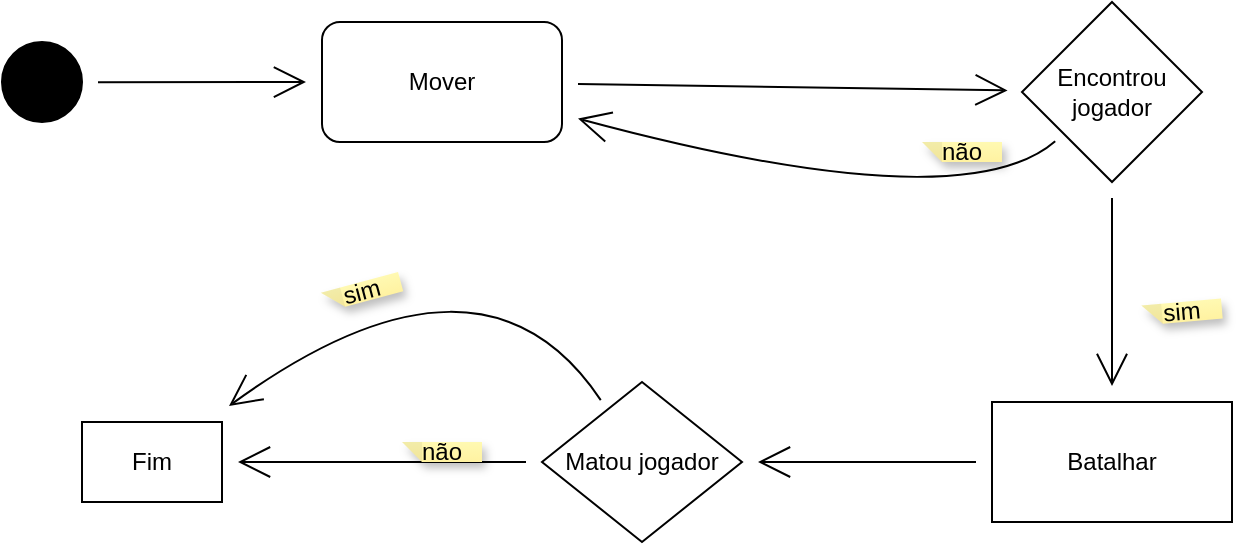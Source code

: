 <mxfile>
    <diagram id="c2MfTM0KU0_b4kwdEOkQ" name="Page-1">
        <mxGraphModel dx="1048" dy="719" grid="1" gridSize="10" guides="1" tooltips="1" connect="1" arrows="1" fold="1" page="1" pageScale="1" pageWidth="850" pageHeight="1100" math="0" shadow="0">
            <root>
                <mxCell id="0"/>
                <mxCell id="1" parent="0"/>
                <mxCell id="132" style="edgeStyle=none;curved=1;rounded=0;orthogonalLoop=1;jettySize=auto;html=1;endArrow=open;startSize=14;endSize=14;sourcePerimeterSpacing=8;targetPerimeterSpacing=8;" parent="1" source="5" target="10" edge="1">
                    <mxGeometry relative="1" as="geometry">
                        <mxPoint x="132" y="40" as="targetPoint"/>
                    </mxGeometry>
                </mxCell>
                <mxCell id="5" value="" style="ellipse;whiteSpace=wrap;html=1;fillColor=#000000;" parent="1" vertex="1">
                    <mxGeometry x="40" y="20" width="40" height="40" as="geometry"/>
                </mxCell>
                <mxCell id="178" value="" style="edgeStyle=none;curved=1;rounded=0;orthogonalLoop=1;jettySize=auto;html=1;endArrow=open;startSize=14;endSize=14;sourcePerimeterSpacing=8;targetPerimeterSpacing=8;" parent="1" source="10" target="133" edge="1">
                    <mxGeometry relative="1" as="geometry"/>
                </mxCell>
                <mxCell id="10" value="Mover" style="whiteSpace=wrap;html=1;rounded=1;" parent="1" vertex="1">
                    <mxGeometry x="200" y="10" width="120" height="60" as="geometry"/>
                </mxCell>
                <mxCell id="40" style="edgeStyle=elbowEdgeStyle;rounded=0;orthogonalLoop=1;jettySize=auto;html=1;entryX=0;entryY=0.5;entryDx=0;entryDy=0;endArrow=open;startSize=14;endSize=14;sourcePerimeterSpacing=8;targetPerimeterSpacing=8;" parent="1" edge="1">
                    <mxGeometry relative="1" as="geometry">
                        <mxPoint x="252.118" y="150" as="sourcePoint"/>
                        <mxPoint x="252.0" y="150" as="targetPoint"/>
                    </mxGeometry>
                </mxCell>
                <mxCell id="124" style="edgeStyle=none;curved=1;rounded=0;orthogonalLoop=1;jettySize=auto;html=1;endArrow=open;startSize=14;endSize=14;sourcePerimeterSpacing=8;targetPerimeterSpacing=8;" parent="1" source="133" target="123" edge="1">
                    <mxGeometry relative="1" as="geometry">
                        <mxPoint x="658" y="40" as="sourcePoint"/>
                    </mxGeometry>
                </mxCell>
                <mxCell id="180" style="edgeStyle=none;curved=1;rounded=0;orthogonalLoop=1;jettySize=auto;html=1;endArrow=open;startSize=14;endSize=14;sourcePerimeterSpacing=8;targetPerimeterSpacing=8;" parent="1" source="123" target="126" edge="1">
                    <mxGeometry relative="1" as="geometry"/>
                </mxCell>
                <mxCell id="123" value="Batalhar" style="whiteSpace=wrap;html=1;" parent="1" vertex="1">
                    <mxGeometry x="535" y="200" width="120" height="60" as="geometry"/>
                </mxCell>
                <mxCell id="137" value="" style="edgeStyle=none;curved=1;rounded=0;orthogonalLoop=1;jettySize=auto;html=1;endArrow=open;startSize=14;endSize=14;sourcePerimeterSpacing=8;targetPerimeterSpacing=8;" parent="1" source="126" target="148" edge="1">
                    <mxGeometry relative="1" as="geometry">
                        <mxPoint x="150" y="70" as="targetPoint"/>
                        <Array as="points">
                            <mxPoint x="280" y="110"/>
                        </Array>
                    </mxGeometry>
                </mxCell>
                <mxCell id="175" style="edgeStyle=none;curved=1;rounded=0;orthogonalLoop=1;jettySize=auto;html=1;endArrow=open;startSize=14;endSize=14;sourcePerimeterSpacing=8;targetPerimeterSpacing=8;" parent="1" source="126" target="148" edge="1">
                    <mxGeometry relative="1" as="geometry"/>
                </mxCell>
                <mxCell id="126" value="Matou jogador" style="rhombus;whiteSpace=wrap;html=1;" parent="1" vertex="1">
                    <mxGeometry x="310" y="190" width="100" height="80" as="geometry"/>
                </mxCell>
                <mxCell id="181" style="edgeStyle=none;curved=1;rounded=0;orthogonalLoop=1;jettySize=auto;html=1;endArrow=open;startSize=14;endSize=14;sourcePerimeterSpacing=8;targetPerimeterSpacing=8;" parent="1" source="133" target="10" edge="1">
                    <mxGeometry relative="1" as="geometry">
                        <mxPoint x="480" y="110" as="targetPoint"/>
                        <Array as="points">
                            <mxPoint x="520" y="110"/>
                        </Array>
                    </mxGeometry>
                </mxCell>
                <mxCell id="133" value="Encontrou jogador" style="rhombus;whiteSpace=wrap;html=1;" parent="1" vertex="1">
                    <mxGeometry x="550" width="90" height="90" as="geometry"/>
                </mxCell>
                <mxCell id="148" value="Fim" style="whiteSpace=wrap;html=1;" parent="1" vertex="1">
                    <mxGeometry x="80" y="210" width="70" height="40" as="geometry"/>
                </mxCell>
                <mxCell id="176" value="sim" style="shape=note;whiteSpace=wrap;html=1;backgroundOutline=1;fontColor=#000000;darkOpacity=0.05;fillColor=#FFF9B2;strokeColor=none;fillStyle=solid;direction=west;gradientDirection=north;gradientColor=#FFF2A1;shadow=1;size=20;pointerEvents=1;rotation=-15;" parent="1" vertex="1">
                    <mxGeometry x="200" y="140" width="40" height="10" as="geometry"/>
                </mxCell>
                <mxCell id="177" value="não" style="shape=note;whiteSpace=wrap;html=1;backgroundOutline=1;fontColor=#000000;darkOpacity=0.05;fillColor=#FFF9B2;strokeColor=none;fillStyle=solid;direction=west;gradientDirection=north;gradientColor=#FFF2A1;shadow=1;size=20;pointerEvents=1;rotation=0;" parent="1" vertex="1">
                    <mxGeometry x="240" y="220" width="40" height="10" as="geometry"/>
                </mxCell>
                <mxCell id="182" value="sim" style="shape=note;whiteSpace=wrap;html=1;backgroundOutline=1;fontColor=#000000;darkOpacity=0.05;fillColor=#FFF9B2;strokeColor=none;fillStyle=solid;direction=west;gradientDirection=north;gradientColor=#FFF2A1;shadow=1;size=20;pointerEvents=1;rotation=-5;" parent="1" vertex="1">
                    <mxGeometry x="610" y="150.0" width="40" height="10" as="geometry"/>
                </mxCell>
                <mxCell id="183" value="não" style="shape=note;whiteSpace=wrap;html=1;backgroundOutline=1;fontColor=#000000;darkOpacity=0.05;fillColor=#FFF9B2;strokeColor=none;fillStyle=solid;direction=west;gradientDirection=north;gradientColor=#FFF2A1;shadow=1;size=20;pointerEvents=1;rotation=0;" parent="1" vertex="1">
                    <mxGeometry x="500" y="70" width="40" height="10" as="geometry"/>
                </mxCell>
            </root>
        </mxGraphModel>
    </diagram>
</mxfile>